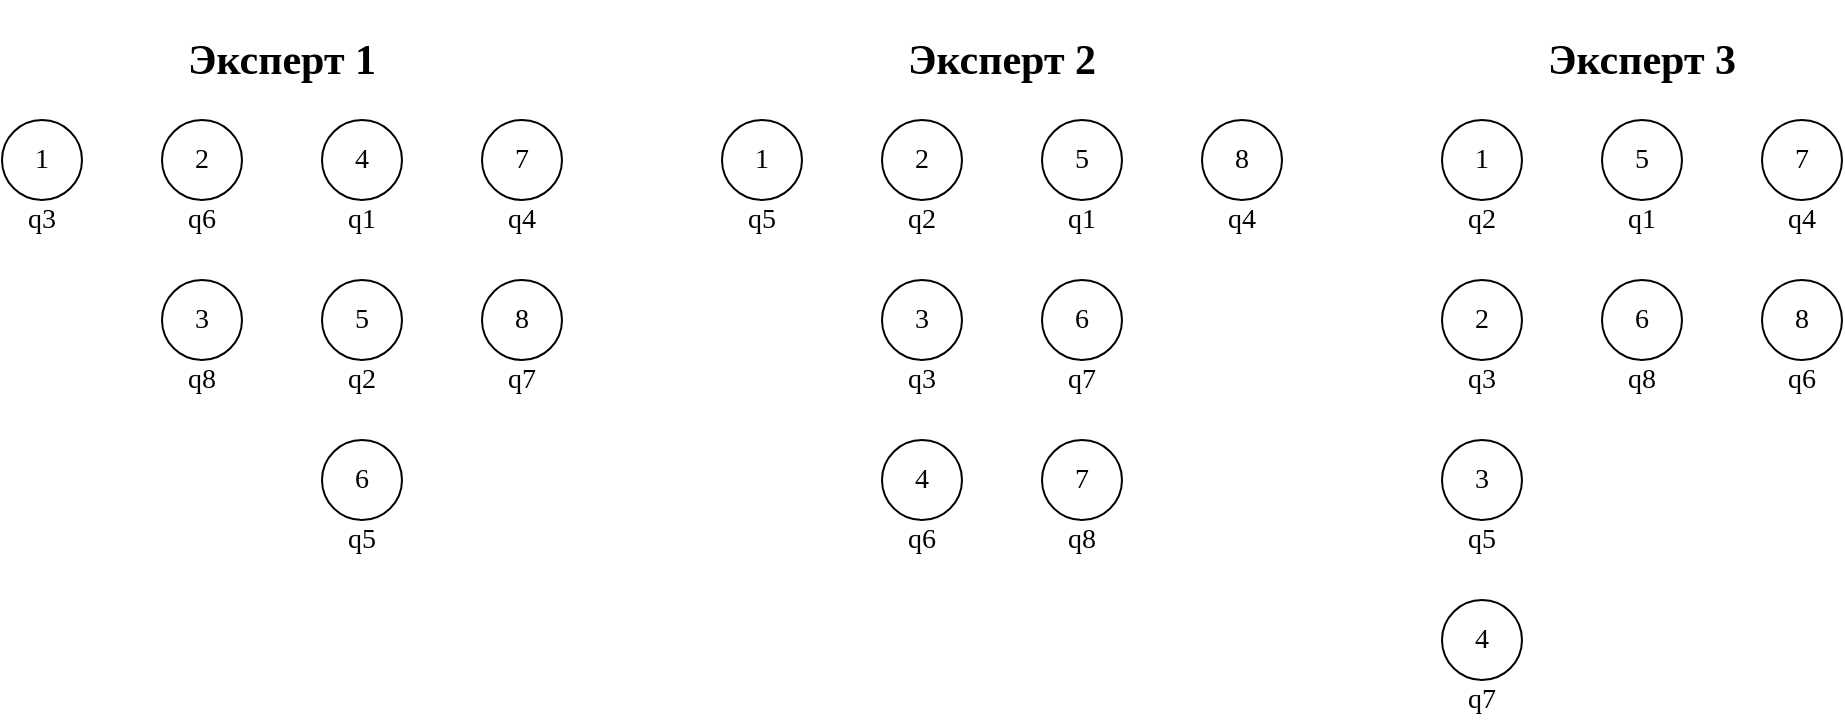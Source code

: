 <mxfile version="14.1.8" type="device"><diagram id="2RkG33i3w6P902RPAJCG" name="Страница 1"><mxGraphModel dx="1360" dy="1971" grid="1" gridSize="10" guides="1" tooltips="1" connect="1" arrows="1" fold="1" page="1" pageScale="1" pageWidth="827" pageHeight="1169" math="0" shadow="0"><root><mxCell id="0"/><mxCell id="1" parent="0"/><mxCell id="MNrfjKfckZk2uASzR_H8-1" value="1" style="ellipse;whiteSpace=wrap;html=1;fontFamily=Times New Roman;fontSize=14;" vertex="1" parent="1"><mxGeometry x="40" y="40" width="40" height="40" as="geometry"/></mxCell><mxCell id="MNrfjKfckZk2uASzR_H8-2" value="5" style="ellipse;whiteSpace=wrap;html=1;fontFamily=Times New Roman;fontSize=14;" vertex="1" parent="1"><mxGeometry x="200" y="120" width="40" height="40" as="geometry"/></mxCell><mxCell id="MNrfjKfckZk2uASzR_H8-3" value="6" style="ellipse;whiteSpace=wrap;html=1;fontFamily=Times New Roman;fontSize=14;" vertex="1" parent="1"><mxGeometry x="200" y="200" width="40" height="40" as="geometry"/></mxCell><mxCell id="MNrfjKfckZk2uASzR_H8-4" value="2" style="ellipse;whiteSpace=wrap;html=1;fontFamily=Times New Roman;fontSize=14;" vertex="1" parent="1"><mxGeometry x="120" y="40" width="40" height="40" as="geometry"/></mxCell><mxCell id="MNrfjKfckZk2uASzR_H8-5" value="3" style="ellipse;whiteSpace=wrap;html=1;fontFamily=Times New Roman;fontSize=14;" vertex="1" parent="1"><mxGeometry x="120" y="120" width="40" height="40" as="geometry"/></mxCell><mxCell id="MNrfjKfckZk2uASzR_H8-6" value="7" style="ellipse;whiteSpace=wrap;html=1;fontFamily=Times New Roman;fontSize=14;" vertex="1" parent="1"><mxGeometry x="280" y="40" width="40" height="40" as="geometry"/></mxCell><mxCell id="MNrfjKfckZk2uASzR_H8-7" value="8" style="ellipse;whiteSpace=wrap;html=1;fontFamily=Times New Roman;fontSize=14;" vertex="1" parent="1"><mxGeometry x="280" y="120" width="40" height="40" as="geometry"/></mxCell><mxCell id="MNrfjKfckZk2uASzR_H8-8" value="4" style="ellipse;whiteSpace=wrap;html=1;fontFamily=Times New Roman;fontSize=14;" vertex="1" parent="1"><mxGeometry x="200" y="40" width="40" height="40" as="geometry"/></mxCell><mxCell id="MNrfjKfckZk2uASzR_H8-9" value="q3" style="text;html=1;strokeColor=none;fillColor=none;align=center;verticalAlign=middle;whiteSpace=wrap;rounded=0;fontSize=14;fontFamily=Times New Roman;" vertex="1" parent="1"><mxGeometry x="40" y="80" width="40" height="20" as="geometry"/></mxCell><mxCell id="MNrfjKfckZk2uASzR_H8-42" value="q6" style="text;html=1;strokeColor=none;fillColor=none;align=center;verticalAlign=middle;whiteSpace=wrap;rounded=0;fontSize=14;fontFamily=Times New Roman;" vertex="1" parent="1"><mxGeometry x="120" y="80" width="40" height="20" as="geometry"/></mxCell><mxCell id="MNrfjKfckZk2uASzR_H8-43" value="q1" style="text;html=1;strokeColor=none;fillColor=none;align=center;verticalAlign=middle;whiteSpace=wrap;rounded=0;fontSize=14;fontFamily=Times New Roman;" vertex="1" parent="1"><mxGeometry x="200" y="80" width="40" height="20" as="geometry"/></mxCell><mxCell id="MNrfjKfckZk2uASzR_H8-44" value="q4" style="text;html=1;strokeColor=none;fillColor=none;align=center;verticalAlign=middle;whiteSpace=wrap;rounded=0;fontSize=14;fontFamily=Times New Roman;" vertex="1" parent="1"><mxGeometry x="280" y="80" width="40" height="20" as="geometry"/></mxCell><mxCell id="MNrfjKfckZk2uASzR_H8-45" value="q2" style="text;html=1;strokeColor=none;fillColor=none;align=center;verticalAlign=middle;whiteSpace=wrap;rounded=0;fontSize=14;fontFamily=Times New Roman;" vertex="1" parent="1"><mxGeometry x="200" y="160" width="40" height="20" as="geometry"/></mxCell><mxCell id="MNrfjKfckZk2uASzR_H8-46" value="q7" style="text;html=1;strokeColor=none;fillColor=none;align=center;verticalAlign=middle;whiteSpace=wrap;rounded=0;fontSize=14;fontFamily=Times New Roman;" vertex="1" parent="1"><mxGeometry x="280" y="160" width="40" height="20" as="geometry"/></mxCell><mxCell id="MNrfjKfckZk2uASzR_H8-47" value="q8" style="text;html=1;strokeColor=none;fillColor=none;align=center;verticalAlign=middle;whiteSpace=wrap;rounded=0;fontSize=14;fontFamily=Times New Roman;" vertex="1" parent="1"><mxGeometry x="120" y="160" width="40" height="20" as="geometry"/></mxCell><mxCell id="MNrfjKfckZk2uASzR_H8-48" value="q5" style="text;html=1;strokeColor=none;fillColor=none;align=center;verticalAlign=middle;whiteSpace=wrap;rounded=0;fontSize=14;fontFamily=Times New Roman;" vertex="1" parent="1"><mxGeometry x="200" y="240" width="40" height="20" as="geometry"/></mxCell><mxCell id="MNrfjKfckZk2uASzR_H8-67" value="&lt;h2&gt;Эксперт 1&lt;/h2&gt;" style="text;html=1;strokeColor=none;fillColor=none;align=center;verticalAlign=middle;whiteSpace=wrap;rounded=0;fontFamily=Times New Roman;fontSize=14;" vertex="1" parent="1"><mxGeometry x="40" width="280" height="20" as="geometry"/></mxCell><mxCell id="MNrfjKfckZk2uASzR_H8-68" value="3" style="ellipse;whiteSpace=wrap;html=1;fontFamily=Times New Roman;fontSize=14;" vertex="1" parent="1"><mxGeometry x="480" y="120" width="40" height="40" as="geometry"/></mxCell><mxCell id="MNrfjKfckZk2uASzR_H8-69" value="2" style="ellipse;whiteSpace=wrap;html=1;fontFamily=Times New Roman;fontSize=14;" vertex="1" parent="1"><mxGeometry x="480" y="40" width="40" height="40" as="geometry"/></mxCell><mxCell id="MNrfjKfckZk2uASzR_H8-70" value="1" style="ellipse;whiteSpace=wrap;html=1;fontFamily=Times New Roman;fontSize=14;" vertex="1" parent="1"><mxGeometry x="400" y="40" width="40" height="40" as="geometry"/></mxCell><mxCell id="MNrfjKfckZk2uASzR_H8-71" value="4" style="ellipse;whiteSpace=wrap;html=1;fontFamily=Times New Roman;fontSize=14;" vertex="1" parent="1"><mxGeometry x="480" y="200" width="40" height="40" as="geometry"/></mxCell><mxCell id="MNrfjKfckZk2uASzR_H8-72" value="7" style="ellipse;whiteSpace=wrap;html=1;fontFamily=Times New Roman;fontSize=14;" vertex="1" parent="1"><mxGeometry x="560" y="200" width="40" height="40" as="geometry"/></mxCell><mxCell id="MNrfjKfckZk2uASzR_H8-73" value="8" style="ellipse;whiteSpace=wrap;html=1;fontFamily=Times New Roman;fontSize=14;" vertex="1" parent="1"><mxGeometry x="640" y="40" width="40" height="40" as="geometry"/></mxCell><mxCell id="MNrfjKfckZk2uASzR_H8-74" value="6" style="ellipse;whiteSpace=wrap;html=1;fontFamily=Times New Roman;fontSize=14;" vertex="1" parent="1"><mxGeometry x="560" y="120" width="40" height="40" as="geometry"/></mxCell><mxCell id="MNrfjKfckZk2uASzR_H8-75" value="5" style="ellipse;whiteSpace=wrap;html=1;fontFamily=Times New Roman;fontSize=14;" vertex="1" parent="1"><mxGeometry x="560" y="40" width="40" height="40" as="geometry"/></mxCell><mxCell id="MNrfjKfckZk2uASzR_H8-76" value="q3" style="text;html=1;strokeColor=none;fillColor=none;align=center;verticalAlign=middle;whiteSpace=wrap;rounded=0;fontSize=14;fontFamily=Times New Roman;" vertex="1" parent="1"><mxGeometry x="480" y="160" width="40" height="20" as="geometry"/></mxCell><mxCell id="MNrfjKfckZk2uASzR_H8-77" value="q6" style="text;html=1;strokeColor=none;fillColor=none;align=center;verticalAlign=middle;whiteSpace=wrap;rounded=0;fontSize=14;fontFamily=Times New Roman;" vertex="1" parent="1"><mxGeometry x="480" y="240" width="40" height="20" as="geometry"/></mxCell><mxCell id="MNrfjKfckZk2uASzR_H8-78" value="q1" style="text;html=1;strokeColor=none;fillColor=none;align=center;verticalAlign=middle;whiteSpace=wrap;rounded=0;fontSize=14;fontFamily=Times New Roman;" vertex="1" parent="1"><mxGeometry x="560" y="80" width="40" height="20" as="geometry"/></mxCell><mxCell id="MNrfjKfckZk2uASzR_H8-79" value="q4" style="text;html=1;strokeColor=none;fillColor=none;align=center;verticalAlign=middle;whiteSpace=wrap;rounded=0;fontSize=14;fontFamily=Times New Roman;" vertex="1" parent="1"><mxGeometry x="640" y="80" width="40" height="20" as="geometry"/></mxCell><mxCell id="MNrfjKfckZk2uASzR_H8-80" value="q2" style="text;html=1;strokeColor=none;fillColor=none;align=center;verticalAlign=middle;whiteSpace=wrap;rounded=0;fontSize=14;fontFamily=Times New Roman;" vertex="1" parent="1"><mxGeometry x="480" y="80" width="40" height="20" as="geometry"/></mxCell><mxCell id="MNrfjKfckZk2uASzR_H8-81" value="q7" style="text;html=1;strokeColor=none;fillColor=none;align=center;verticalAlign=middle;whiteSpace=wrap;rounded=0;fontSize=14;fontFamily=Times New Roman;" vertex="1" parent="1"><mxGeometry x="560" y="160" width="40" height="20" as="geometry"/></mxCell><mxCell id="MNrfjKfckZk2uASzR_H8-82" value="q8" style="text;html=1;strokeColor=none;fillColor=none;align=center;verticalAlign=middle;whiteSpace=wrap;rounded=0;fontSize=14;fontFamily=Times New Roman;" vertex="1" parent="1"><mxGeometry x="560" y="240" width="40" height="20" as="geometry"/></mxCell><mxCell id="MNrfjKfckZk2uASzR_H8-83" value="q5" style="text;html=1;strokeColor=none;fillColor=none;align=center;verticalAlign=middle;whiteSpace=wrap;rounded=0;fontSize=14;fontFamily=Times New Roman;" vertex="1" parent="1"><mxGeometry x="400" y="80" width="40" height="20" as="geometry"/></mxCell><mxCell id="MNrfjKfckZk2uASzR_H8-84" value="&lt;h2&gt;Эксперт 2&lt;/h2&gt;" style="text;html=1;strokeColor=none;fillColor=none;align=center;verticalAlign=middle;whiteSpace=wrap;rounded=0;fontFamily=Times New Roman;fontSize=14;" vertex="1" parent="1"><mxGeometry x="400" width="280" height="20" as="geometry"/></mxCell><mxCell id="MNrfjKfckZk2uASzR_H8-85" value="2" style="ellipse;whiteSpace=wrap;html=1;fontFamily=Times New Roman;fontSize=14;" vertex="1" parent="1"><mxGeometry x="760" y="120" width="40" height="40" as="geometry"/></mxCell><mxCell id="MNrfjKfckZk2uASzR_H8-86" value="1" style="ellipse;whiteSpace=wrap;html=1;fontFamily=Times New Roman;fontSize=14;" vertex="1" parent="1"><mxGeometry x="760" y="40" width="40" height="40" as="geometry"/></mxCell><mxCell id="MNrfjKfckZk2uASzR_H8-87" value="3" style="ellipse;whiteSpace=wrap;html=1;fontFamily=Times New Roman;fontSize=14;" vertex="1" parent="1"><mxGeometry x="760" y="200" width="40" height="40" as="geometry"/></mxCell><mxCell id="MNrfjKfckZk2uASzR_H8-88" value="8" style="ellipse;whiteSpace=wrap;html=1;fontFamily=Times New Roman;fontSize=14;" vertex="1" parent="1"><mxGeometry x="920" y="120" width="40" height="40" as="geometry"/></mxCell><mxCell id="MNrfjKfckZk2uASzR_H8-89" value="6" style="ellipse;whiteSpace=wrap;html=1;fontFamily=Times New Roman;fontSize=14;" vertex="1" parent="1"><mxGeometry x="840" y="120" width="40" height="40" as="geometry"/></mxCell><mxCell id="MNrfjKfckZk2uASzR_H8-90" value="7" style="ellipse;whiteSpace=wrap;html=1;fontFamily=Times New Roman;fontSize=14;" vertex="1" parent="1"><mxGeometry x="920" y="40" width="40" height="40" as="geometry"/></mxCell><mxCell id="MNrfjKfckZk2uASzR_H8-91" value="4" style="ellipse;whiteSpace=wrap;html=1;fontFamily=Times New Roman;fontSize=14;" vertex="1" parent="1"><mxGeometry x="760" y="280" width="40" height="40" as="geometry"/></mxCell><mxCell id="MNrfjKfckZk2uASzR_H8-92" value="5" style="ellipse;whiteSpace=wrap;html=1;fontFamily=Times New Roman;fontSize=14;" vertex="1" parent="1"><mxGeometry x="840" y="40" width="40" height="40" as="geometry"/></mxCell><mxCell id="MNrfjKfckZk2uASzR_H8-93" value="q3" style="text;html=1;strokeColor=none;fillColor=none;align=center;verticalAlign=middle;whiteSpace=wrap;rounded=0;fontSize=14;fontFamily=Times New Roman;" vertex="1" parent="1"><mxGeometry x="760" y="160" width="40" height="20" as="geometry"/></mxCell><mxCell id="MNrfjKfckZk2uASzR_H8-94" value="q6" style="text;html=1;strokeColor=none;fillColor=none;align=center;verticalAlign=middle;whiteSpace=wrap;rounded=0;fontSize=14;fontFamily=Times New Roman;" vertex="1" parent="1"><mxGeometry x="920" y="160" width="40" height="20" as="geometry"/></mxCell><mxCell id="MNrfjKfckZk2uASzR_H8-95" value="q1" style="text;html=1;strokeColor=none;fillColor=none;align=center;verticalAlign=middle;whiteSpace=wrap;rounded=0;fontSize=14;fontFamily=Times New Roman;" vertex="1" parent="1"><mxGeometry x="840" y="80" width="40" height="20" as="geometry"/></mxCell><mxCell id="MNrfjKfckZk2uASzR_H8-96" value="q4" style="text;html=1;strokeColor=none;fillColor=none;align=center;verticalAlign=middle;whiteSpace=wrap;rounded=0;fontSize=14;fontFamily=Times New Roman;" vertex="1" parent="1"><mxGeometry x="920" y="80" width="40" height="20" as="geometry"/></mxCell><mxCell id="MNrfjKfckZk2uASzR_H8-97" value="q2" style="text;html=1;strokeColor=none;fillColor=none;align=center;verticalAlign=middle;whiteSpace=wrap;rounded=0;fontSize=14;fontFamily=Times New Roman;" vertex="1" parent="1"><mxGeometry x="760" y="80" width="40" height="20" as="geometry"/></mxCell><mxCell id="MNrfjKfckZk2uASzR_H8-98" value="q7" style="text;html=1;strokeColor=none;fillColor=none;align=center;verticalAlign=middle;whiteSpace=wrap;rounded=0;fontSize=14;fontFamily=Times New Roman;" vertex="1" parent="1"><mxGeometry x="760" y="320" width="40" height="20" as="geometry"/></mxCell><mxCell id="MNrfjKfckZk2uASzR_H8-99" value="q8" style="text;html=1;strokeColor=none;fillColor=none;align=center;verticalAlign=middle;whiteSpace=wrap;rounded=0;fontSize=14;fontFamily=Times New Roman;" vertex="1" parent="1"><mxGeometry x="840" y="160" width="40" height="20" as="geometry"/></mxCell><mxCell id="MNrfjKfckZk2uASzR_H8-100" value="q5" style="text;html=1;strokeColor=none;fillColor=none;align=center;verticalAlign=middle;whiteSpace=wrap;rounded=0;fontSize=14;fontFamily=Times New Roman;" vertex="1" parent="1"><mxGeometry x="760" y="240" width="40" height="20" as="geometry"/></mxCell><mxCell id="MNrfjKfckZk2uASzR_H8-101" value="&lt;h2&gt;Эксперт 3&lt;/h2&gt;" style="text;html=1;strokeColor=none;fillColor=none;align=center;verticalAlign=middle;whiteSpace=wrap;rounded=0;fontFamily=Times New Roman;fontSize=14;" vertex="1" parent="1"><mxGeometry x="760" width="200" height="20" as="geometry"/></mxCell></root></mxGraphModel></diagram></mxfile>
